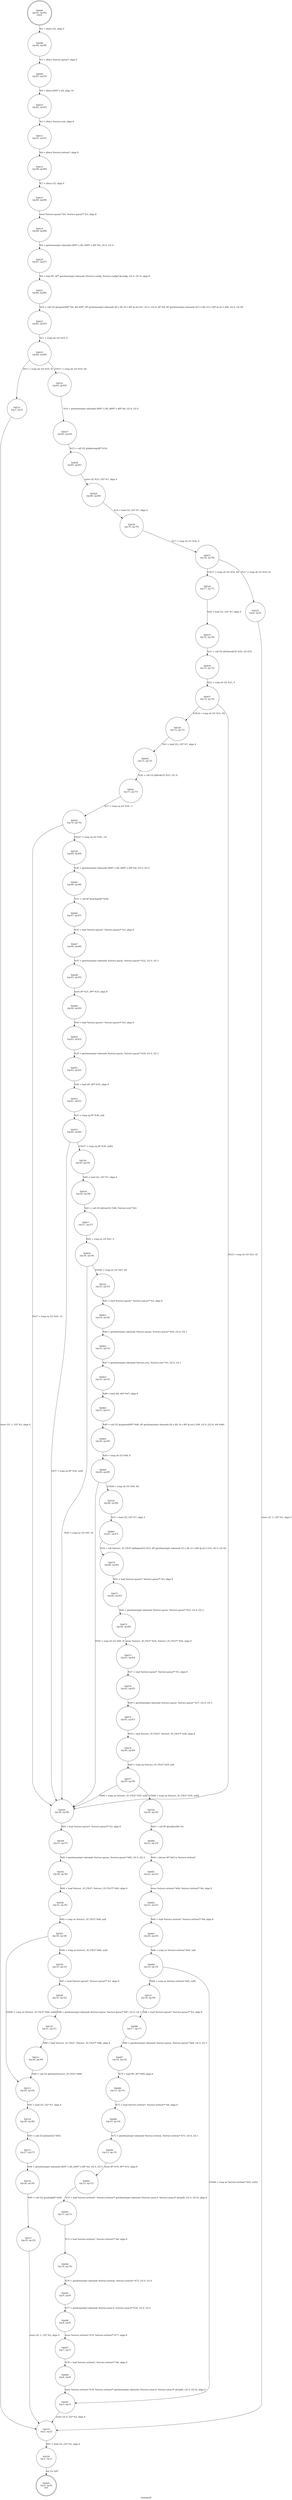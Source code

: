 digraph newspoolf {
label="newspoolf"
4405 [label="N4405\n(rp:0, ep:0)\nexit", shape="doublecircle"]
4406 [label="N4406\n(rp:95, ep:95)\nentry", shape="doublecircle"]
4406 -> 4408 [label="%2 = alloca i32, align 4"]
4408 [label="N4408\n(rp:94, ep:94)", shape="circle"]
4408 -> 4409 [label="%3 = alloca %struct.queue*, align 8"]
4409 [label="N4409\n(rp:93, ep:93)", shape="circle"]
4409 -> 4410 [label="%4 = alloca [4097 x i8], align 16"]
4410 [label="N4410\n(rp:92, ep:92)", shape="circle"]
4410 -> 4411 [label="%5 = alloca %struct.stat, align 8"]
4411 [label="N4411\n(rp:91, ep:91)", shape="circle"]
4411 -> 4412 [label="%6 = alloca %struct.stritem*, align 8"]
4412 [label="N4412\n(rp:90, ep:90)", shape="circle"]
4412 -> 4413 [label="%7 = alloca i32, align 4"]
4413 [label="N4413\n(rp:89, ep:89)", shape="circle"]
4413 -> 4419 [label="store %struct.queue* %0, %struct.queue** %3, align 8"]
4419 [label="N4419\n(rp:88, ep:88)", shape="circle"]
4419 -> 4420 [label="%8 = getelementptr inbounds [4097 x i8], [4097 x i8]* %4, i32 0, i32 0"]
4420 [label="N4420\n(rp:87, ep:87)", shape="circle"]
4420 -> 4421 [label="%9 = load i8*, i8** getelementptr inbounds (%struct.config, %struct.config* @config, i32 0, i32 3), align 8"]
4421 [label="N4421\n(rp:86, ep:86)", shape="circle"]
4421 -> 4422 [label="%10 = call i32 @snprintf(i8* %8, i64 4097, i8* getelementptr inbounds ([6 x i8], [6 x i8]* @.str.207, i32 0, i32 0), i8* %9, i8* getelementptr inbounds ([15 x i8], [15 x i8]* @.str.1.208, i32 0, i32 0))"]
4422 [label="N4422\n(rp:85, ep:85)", shape="circle"]
4422 -> 4423 [label="%11 = icmp sle i32 %10, 0"]
4423 [label="N4423\n(rp:84, ep:84)", shape="circle"]
4423 -> 4521 [label="[%11 = icmp sle i32 %10, 0]"]
4423 -> 4522 [label="[!(%11 = icmp sle i32 %10, 0)]"]
4427 [label="N4427\n(rp:82, ep:82)", shape="circle"]
4427 -> 4428 [label="%15 = call i32 @mkstemp(i8* %14)"]
4428 [label="N4428\n(rp:81, ep:81)", shape="circle"]
4428 -> 4429 [label="store i32 %15, i32* %7, align 4"]
4429 [label="N4429\n(rp:80, ep:80)", shape="circle"]
4429 -> 4430 [label="%16 = load i32, i32* %7, align 4"]
4430 [label="N4430\n(rp:79, ep:79)", shape="circle"]
4430 -> 4431 [label="%17 = icmp slt i32 %16, 0"]
4431 [label="N4431\n(rp:78, ep:78)", shape="circle"]
4431 -> 4523 [label="[%17 = icmp slt i32 %16, 0]"]
4431 -> 4524 [label="[!(%17 = icmp slt i32 %16, 0)]"]
4435 [label="N4435\n(rp:76, ep:76)", shape="circle"]
4435 -> 4436 [label="%21 = call i32 @fchmod(i32 %20, i32 432)"]
4436 [label="N4436\n(rp:75, ep:75)", shape="circle"]
4436 -> 4437 [label="%22 = icmp slt i32 %21, 0"]
4437 [label="N4437\n(rp:74, ep:74)", shape="circle"]
4437 -> 4526 [label="[!(%22 = icmp slt i32 %21, 0)]"]
4437 -> 4503 [label="[%22 = icmp slt i32 %21, 0]"]
4440 [label="N4440\n(rp:72, ep:72)", shape="circle"]
4440 -> 4441 [label="%26 = call i32 @flock(i32 %25, i32 2)"]
4441 [label="N4441\n(rp:71, ep:71)", shape="circle"]
4441 -> 4442 [label="%27 = icmp eq i32 %26, -1"]
4442 [label="N4442\n(rp:70, ep:70)", shape="circle"]
4442 -> 4528 [label="[!(%27 = icmp eq i32 %26, -1)]"]
4442 -> 4503 [label="[%27 = icmp eq i32 %26, -1]"]
4445 [label="N4445\n(rp:68, ep:68)", shape="circle"]
4445 -> 4446 [label="%31 = call i8* @strdup(i8* %30)"]
4446 [label="N4446\n(rp:67, ep:67)", shape="circle"]
4446 -> 4447 [label="%32 = load %struct.queue*, %struct.queue** %3, align 8"]
4447 [label="N4447\n(rp:66, ep:66)", shape="circle"]
4447 -> 4448 [label="%33 = getelementptr inbounds %struct.queue, %struct.queue* %32, i32 0, i32 3"]
4448 [label="N4448\n(rp:65, ep:65)", shape="circle"]
4448 -> 4449 [label="store i8* %31, i8** %33, align 8"]
4449 [label="N4449\n(rp:64, ep:64)", shape="circle"]
4449 -> 4450 [label="%34 = load %struct.queue*, %struct.queue** %3, align 8"]
4450 [label="N4450\n(rp:63, ep:63)", shape="circle"]
4450 -> 4451 [label="%35 = getelementptr inbounds %struct.queue, %struct.queue* %34, i32 0, i32 3"]
4451 [label="N4451\n(rp:62, ep:62)", shape="circle"]
4451 -> 4452 [label="%36 = load i8*, i8** %35, align 8"]
4452 [label="N4452\n(rp:61, ep:61)", shape="circle"]
4452 -> 4453 [label="%37 = icmp eq i8* %36, null"]
4453 [label="N4453\n(rp:60, ep:60)", shape="circle"]
4453 -> 4530 [label="[!(%37 = icmp eq i8* %36, null)]"]
4453 -> 4503 [label="[%37 = icmp eq i8* %36, null]"]
4456 [label="N4456\n(rp:58, ep:58)", shape="circle"]
4456 -> 4457 [label="%41 = call i32 @fstat(i32 %40, %struct.stat* %5)"]
4457 [label="N4457\n(rp:57, ep:57)", shape="circle"]
4457 -> 4458 [label="%42 = icmp ne i32 %41, 0"]
4458 [label="N4458\n(rp:56, ep:56)", shape="circle"]
4458 -> 4532 [label="[!(%42 = icmp ne i32 %41, 0)]"]
4458 -> 4503 [label="[%42 = icmp ne i32 %41, 0]"]
4461 [label="N4461\n(rp:54, ep:54)", shape="circle"]
4461 -> 4462 [label="%46 = getelementptr inbounds %struct.queue, %struct.queue* %45, i32 0, i32 1"]
4462 [label="N4462\n(rp:53, ep:53)", shape="circle"]
4462 -> 4463 [label="%47 = getelementptr inbounds %struct.stat, %struct.stat* %5, i32 0, i32 1"]
4463 [label="N4463\n(rp:52, ep:52)", shape="circle"]
4463 -> 4464 [label="%48 = load i64, i64* %47, align 8"]
4464 [label="N4464\n(rp:51, ep:51)", shape="circle"]
4464 -> 4465 [label="%49 = call i32 @asprintf(i8** %46, i8* getelementptr inbounds ([4 x i8], [4 x i8]* @.str.2.209, i32 0, i32 0), i64 %48)"]
4465 [label="N4465\n(rp:50, ep:50)", shape="circle"]
4465 -> 4466 [label="%50 = icmp slt i32 %49, 0"]
4466 [label="N4466\n(rp:49, ep:49)", shape="circle"]
4466 -> 4534 [label="[!(%50 = icmp slt i32 %49, 0)]"]
4466 -> 4503 [label="[%50 = icmp slt i32 %49, 0]"]
4469 [label="N4469\n(rp:47, ep:47)", shape="circle"]
4469 -> 4470 [label="%54 = call %struct._IO_FILE* @fdopen(i32 %53, i8* getelementptr inbounds ([3 x i8], [3 x i8]* @.str.3.210, i32 0, i32 0))"]
4470 [label="N4470\n(rp:46, ep:46)", shape="circle"]
4470 -> 4471 [label="%55 = load %struct.queue*, %struct.queue** %3, align 8"]
4471 [label="N4471\n(rp:45, ep:45)", shape="circle"]
4471 -> 4472 [label="%56 = getelementptr inbounds %struct.queue, %struct.queue* %55, i32 0, i32 2"]
4472 [label="N4472\n(rp:44, ep:44)", shape="circle"]
4472 -> 4473 [label="store %struct._IO_FILE* %54, %struct._IO_FILE** %56, align 8"]
4473 [label="N4473\n(rp:43, ep:43)", shape="circle"]
4473 -> 4474 [label="%57 = load %struct.queue*, %struct.queue** %3, align 8"]
4474 [label="N4474\n(rp:42, ep:42)", shape="circle"]
4474 -> 4475 [label="%58 = getelementptr inbounds %struct.queue, %struct.queue* %57, i32 0, i32 2"]
4475 [label="N4475\n(rp:41, ep:41)", shape="circle"]
4475 -> 4476 [label="%59 = load %struct._IO_FILE*, %struct._IO_FILE** %58, align 8"]
4476 [label="N4476\n(rp:40, ep:40)", shape="circle"]
4476 -> 4477 [label="%60 = icmp eq %struct._IO_FILE* %59, null"]
4477 [label="N4477\n(rp:39, ep:39)", shape="circle"]
4477 -> 4536 [label="[!(%60 = icmp eq %struct._IO_FILE* %59, null)]"]
4477 -> 4503 [label="[%60 = icmp eq %struct._IO_FILE* %59, null]"]
4480 [label="N4480\n(rp:23, ep:23)", shape="circle"]
4480 -> 4481 [label="%64 = bitcast i8* %63 to %struct.stritem*"]
4481 [label="N4481\n(rp:22, ep:22)", shape="circle"]
4481 -> 4482 [label="store %struct.stritem* %64, %struct.stritem** %6, align 8"]
4482 [label="N4482\n(rp:21, ep:21)", shape="circle"]
4482 -> 4483 [label="%65 = load %struct.stritem*, %struct.stritem** %6, align 8"]
4483 [label="N4483\n(rp:20, ep:20)", shape="circle"]
4483 -> 4484 [label="%66 = icmp ne %struct.stritem* %65, null"]
4484 [label="N4484\n(rp:19, ep:19)", shape="circle"]
4484 -> 4537 [label="[%66 = icmp ne %struct.stritem* %65, null]"]
4484 -> 4501 [label="[!(%66 = icmp ne %struct.stritem* %65, null)]"]
4486 [label="N4486\n(rp:17, ep:17)", shape="circle"]
4486 -> 4487 [label="%69 = getelementptr inbounds %struct.queue, %struct.queue* %68, i32 0, i32 3"]
4487 [label="N4487\n(rp:16, ep:16)", shape="circle"]
4487 -> 4488 [label="%70 = load i8*, i8** %69, align 8"]
4488 [label="N4488\n(rp:15, ep:15)", shape="circle"]
4488 -> 4489 [label="%71 = load %struct.stritem*, %struct.stritem** %6, align 8"]
4489 [label="N4489\n(rp:14, ep:14)", shape="circle"]
4489 -> 4490 [label="%72 = getelementptr inbounds %struct.stritem, %struct.stritem* %71, i32 0, i32 1"]
4490 [label="N4490\n(rp:13, ep:13)", shape="circle"]
4490 -> 4492 [label="store i8* %70, i8** %72, align 8"]
4492 [label="N4492\n(rp:12, ep:12)", shape="circle"]
4492 -> 4493 [label="%74 = load %struct.stritem*, %struct.stritem** getelementptr inbounds (%struct.anon.0, %struct.anon.0* @tmpfs, i32 0, i32 0), align 8"]
4493 [label="N4493\n(rp:11, ep:11)", shape="circle"]
4493 -> 4494 [label="%75 = load %struct.stritem*, %struct.stritem** %6, align 8"]
4494 [label="N4494\n(rp:10, ep:10)", shape="circle"]
4494 -> 4495 [label="%76 = getelementptr inbounds %struct.stritem, %struct.stritem* %75, i32 0, i32 0"]
4495 [label="N4495\n(rp:9, ep:9)", shape="circle"]
4495 -> 4496 [label="%77 = getelementptr inbounds %struct.anon.0, %struct.anon.0* %76, i32 0, i32 0"]
4496 [label="N4496\n(rp:8, ep:8)", shape="circle"]
4496 -> 4497 [label="store %struct.stritem* %74, %struct.stritem** %77, align 8"]
4497 [label="N4497\n(rp:7, ep:7)", shape="circle"]
4497 -> 4498 [label="%78 = load %struct.stritem*, %struct.stritem** %6, align 8"]
4498 [label="N4498\n(rp:6, ep:6)", shape="circle"]
4498 -> 4501 [label="store %struct.stritem* %78, %struct.stritem** getelementptr inbounds (%struct.anon.0, %struct.anon.0* @tmpfs, i32 0, i32 0), align 8"]
4501 [label="N4501\n(rp:5, ep:5)", shape="circle"]
4501 -> 4519 [label="store i32 0, i32* %2, align 4"]
4503 [label="N4503\n(rp:38, ep:38)", shape="circle"]
4503 -> 4504 [label="%82 = load %struct.queue*, %struct.queue** %3, align 8"]
4504 [label="N4504\n(rp:37, ep:37)", shape="circle"]
4504 -> 4505 [label="%83 = getelementptr inbounds %struct.queue, %struct.queue* %82, i32 0, i32 2"]
4505 [label="N4505\n(rp:36, ep:36)", shape="circle"]
4505 -> 4506 [label="%84 = load %struct._IO_FILE*, %struct._IO_FILE** %83, align 8"]
4506 [label="N4506\n(rp:35, ep:35)", shape="circle"]
4506 -> 4507 [label="%85 = icmp ne %struct._IO_FILE* %84, null"]
4507 [label="N4507\n(rp:34, ep:34)", shape="circle"]
4507 -> 4539 [label="[%85 = icmp ne %struct._IO_FILE* %84, null]"]
4507 -> 4513 [label="[!(%85 = icmp ne %struct._IO_FILE* %84, null)]"]
4509 [label="N4509\n(rp:32, ep:32)", shape="circle"]
4509 -> 4510 [label="%88 = getelementptr inbounds %struct.queue, %struct.queue* %87, i32 0, i32 2"]
4510 [label="N4510\n(rp:31, ep:31)", shape="circle"]
4510 -> 4511 [label="%89 = load %struct._IO_FILE*, %struct._IO_FILE** %88, align 8"]
4511 [label="N4511\n(rp:30, ep:30)", shape="circle"]
4511 -> 4513 [label="%90 = call i32 @fclose(%struct._IO_FILE* %89)"]
4513 [label="N4513\n(rp:29, ep:29)", shape="circle"]
4513 -> 4514 [label="%92 = load i32, i32* %7, align 4"]
4514 [label="N4514\n(rp:28, ep:28)", shape="circle"]
4514 -> 4515 [label="%93 = call i32 @close(i32 %92)"]
4515 [label="N4515\n(rp:27, ep:27)", shape="circle"]
4515 -> 4516 [label="%94 = getelementptr inbounds [4097 x i8], [4097 x i8]* %4, i32 0, i32 0"]
4516 [label="N4516\n(rp:26, ep:26)", shape="circle"]
4516 -> 4517 [label="%95 = call i32 @unlink(i8* %94)"]
4517 [label="N4517\n(rp:25, ep:25)", shape="circle"]
4517 -> 4519 [label="store i32 -1, i32* %2, align 4"]
4519 [label="N4519\n(rp:2, ep:2)", shape="circle"]
4519 -> 4520 [label="%97 = load i32, i32* %2, align 4"]
4520 [label="N4520\n(rp:1, ep:1)", shape="circle"]
4520 -> 4405 [label="ret i32 %97"]
4521 [label="N4521\n(rp:3, ep:3)", shape="circle"]
4521 -> 4519 [label="store i32 -1, i32* %2, align 4"]
4522 [label="N4522\n(rp:83, ep:83)", shape="circle"]
4522 -> 4427 [label="%14 = getelementptr inbounds [4097 x i8], [4097 x i8]* %4, i32 0, i32 0"]
4523 [label="N4523\n(rp:4, ep:4)", shape="circle"]
4523 -> 4519 [label="store i32 -1, i32* %2, align 4"]
4524 [label="N4524\n(rp:77, ep:77)", shape="circle"]
4524 -> 4435 [label="%20 = load i32, i32* %7, align 4"]
4526 [label="N4526\n(rp:73, ep:73)", shape="circle"]
4526 -> 4440 [label="%25 = load i32, i32* %7, align 4"]
4528 [label="N4528\n(rp:69, ep:69)", shape="circle"]
4528 -> 4445 [label="%30 = getelementptr inbounds [4097 x i8], [4097 x i8]* %4, i32 0, i32 0"]
4530 [label="N4530\n(rp:59, ep:59)", shape="circle"]
4530 -> 4456 [label="%40 = load i32, i32* %7, align 4"]
4532 [label="N4532\n(rp:55, ep:55)", shape="circle"]
4532 -> 4461 [label="%45 = load %struct.queue*, %struct.queue** %3, align 8"]
4534 [label="N4534\n(rp:48, ep:48)", shape="circle"]
4534 -> 4469 [label="%53 = load i32, i32* %7, align 4"]
4536 [label="N4536\n(rp:24, ep:24)", shape="circle"]
4536 -> 4480 [label="%63 = call i8* @malloc(i64 16)"]
4537 [label="N4537\n(rp:18, ep:18)", shape="circle"]
4537 -> 4486 [label="%68 = load %struct.queue*, %struct.queue** %3, align 8"]
4539 [label="N4539\n(rp:33, ep:33)", shape="circle"]
4539 -> 4509 [label="%87 = load %struct.queue*, %struct.queue** %3, align 8"]
}

